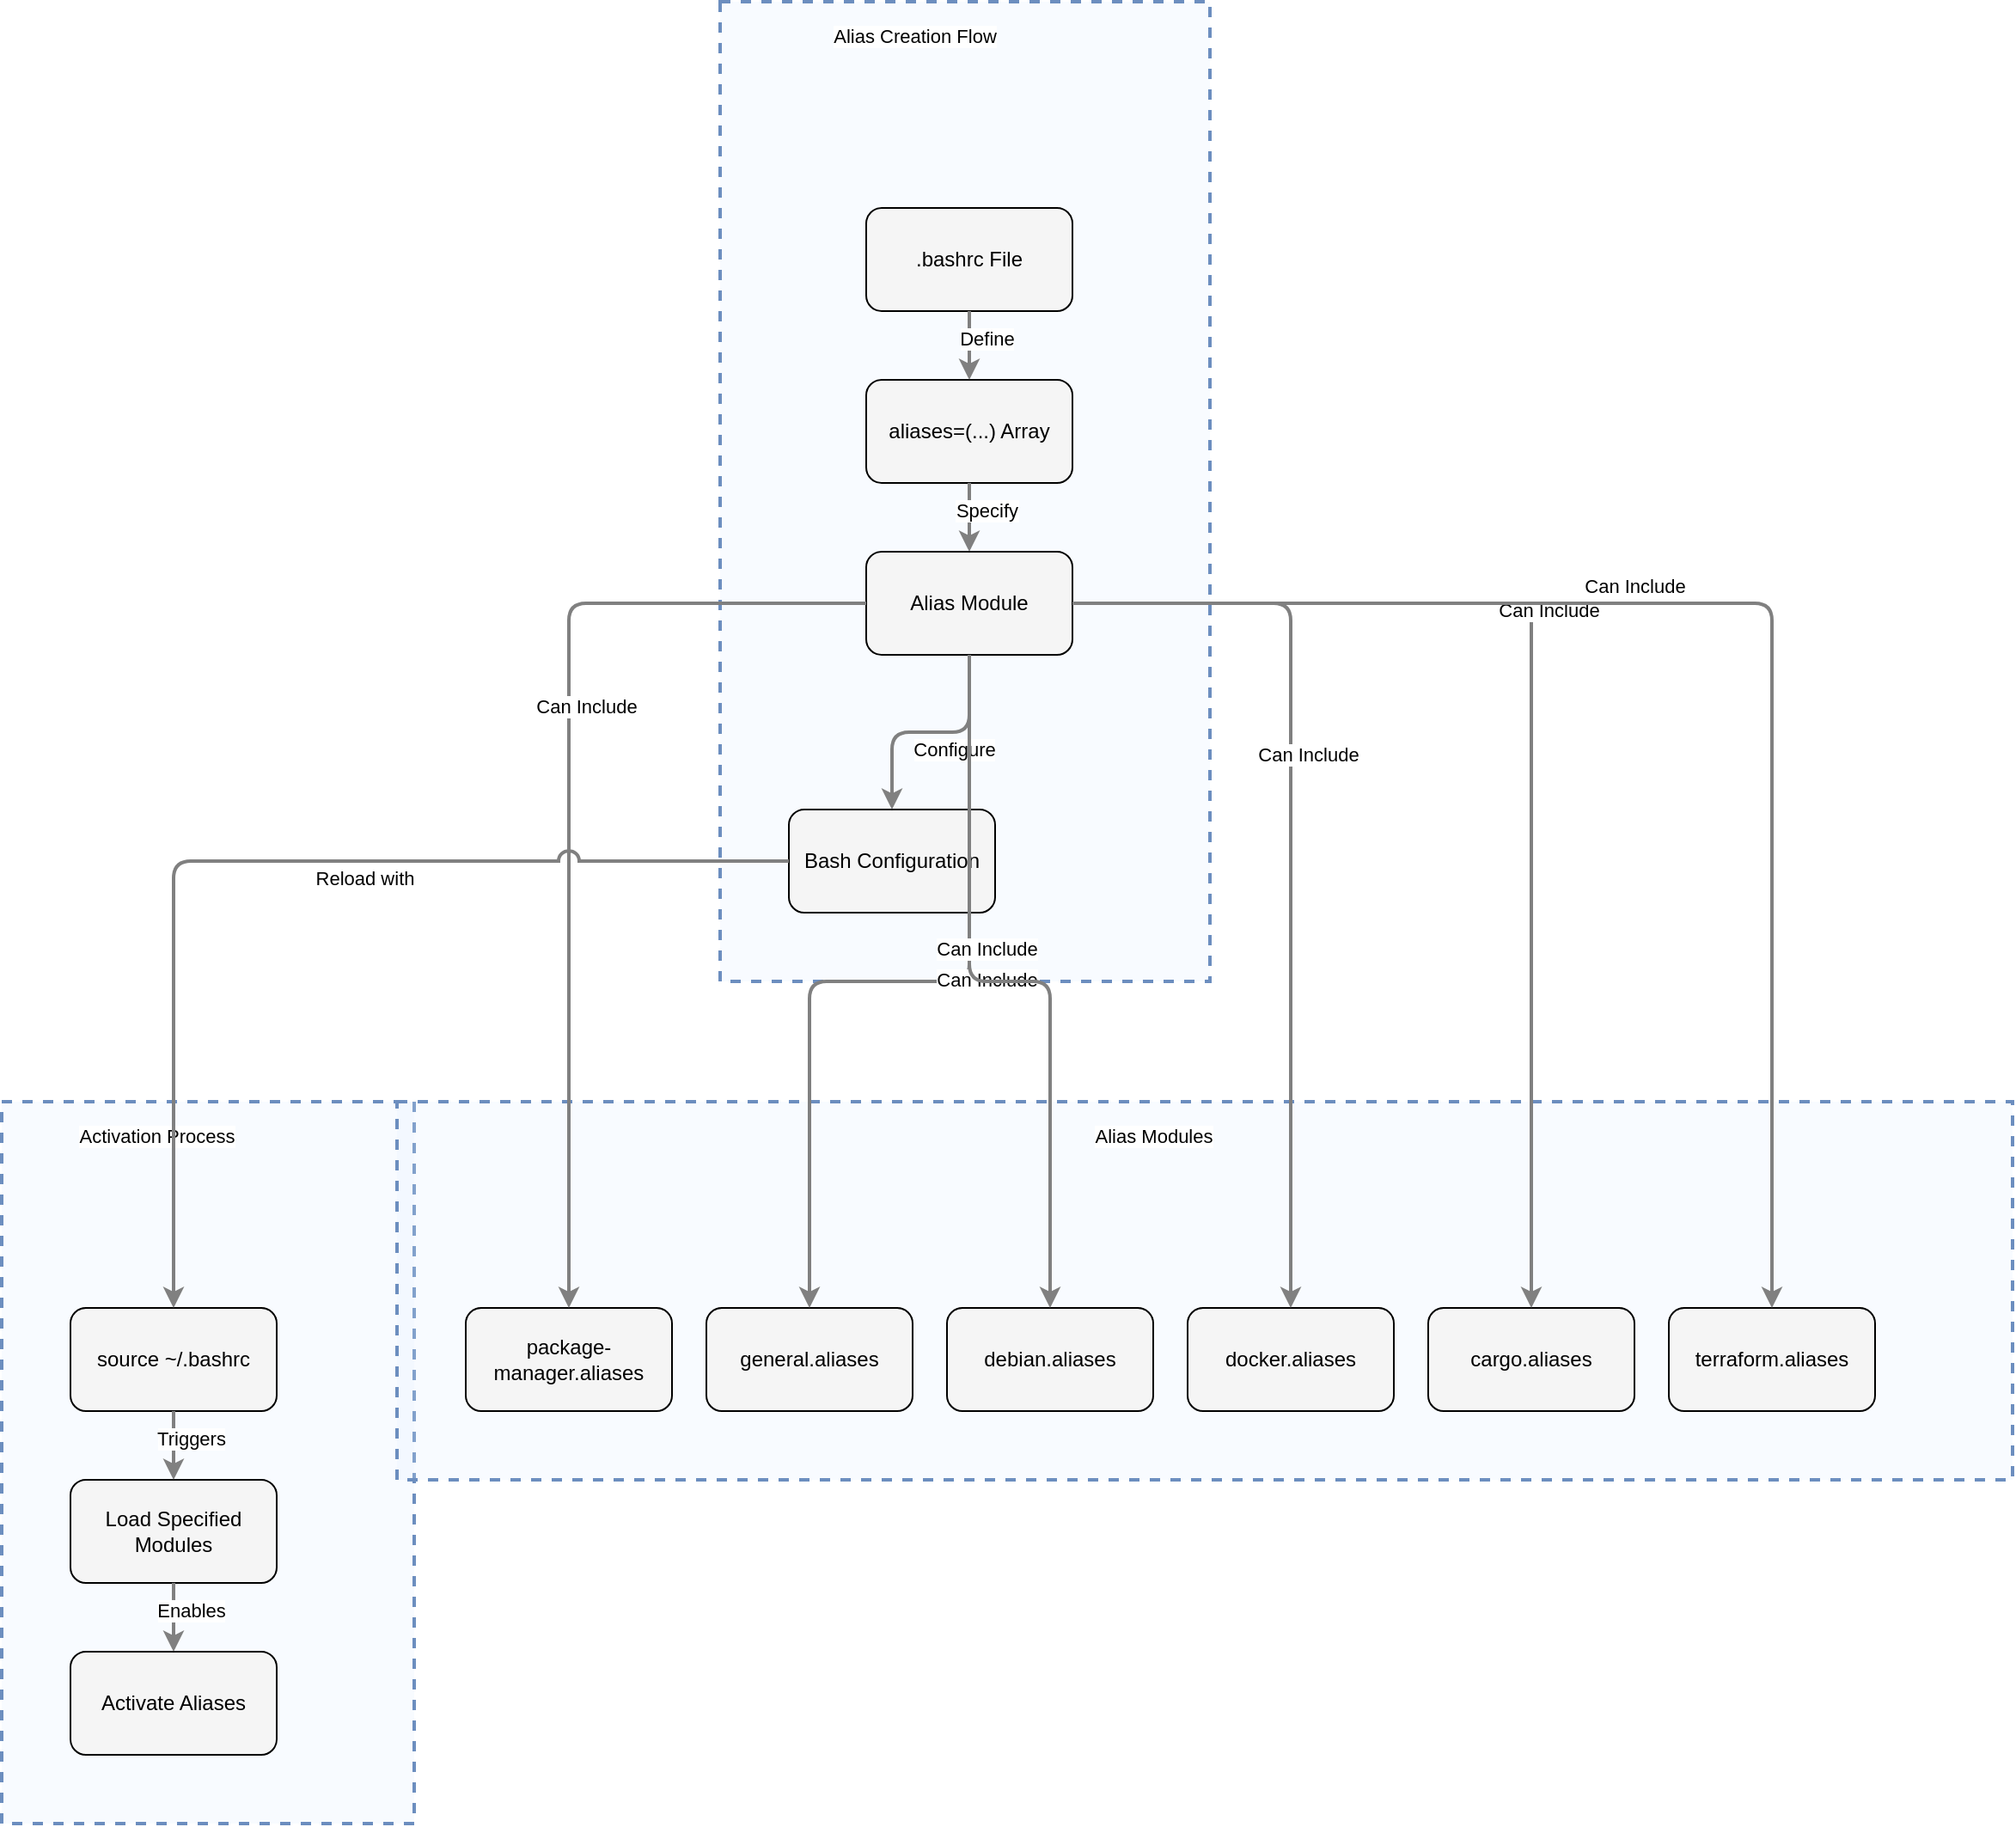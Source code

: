 <?xml version="1.0" encoding="UTF-8"?>
      <mxfile version="14.6.5" type="device">
        <diagram id="codeviz-diagram" name="System Diagram">
          <mxGraphModel dx="1000" dy="1000" grid="1" gridSize="10" guides="1" tooltips="1" connect="1" arrows="1" fold="1" page="1" pageScale="1" pageWidth="1169" pageHeight="827" math="0" shadow="0">
            <root>
              <mxCell id="0"/>
              <mxCell id="1" parent="0"/>
              <mxCell id="subGraph2" value="" style="html=1;whiteSpace=wrap;container=1;fillColor=#dae8fc;strokeColor=#6c8ebf;dashed=1;fillOpacity=20;strokeWidth=2;containerType=none;recursiveResize=0;movable=1;resizable=1;autosize=0;dropTarget=0" vertex="1" parent="1">
                <mxGeometry x="22" y="662" width="240" height="420" as="geometry"/>
              </mxCell>
              <mxCell id="subGraph2_label" value="Activation Process" style="edgeLabel;html=1;align=center;verticalAlign=middle;resizable=0;labelBackgroundColor=white;spacing=5" vertex="1" parent="1">
                <mxGeometry x="30" y="670" width="164" height="24" as="geometry"/>
              </mxCell>
<mxCell id="subGraph1" value="" style="html=1;whiteSpace=wrap;container=1;fillColor=#dae8fc;strokeColor=#6c8ebf;dashed=1;fillOpacity=20;strokeWidth=2;containerType=none;recursiveResize=0;movable=1;resizable=1;autosize=0;dropTarget=0" vertex="1" parent="1">
                <mxGeometry x="252" y="662" width="940" height="220" as="geometry"/>
              </mxCell>
              <mxCell id="subGraph1_label" value="Alias Modules" style="edgeLabel;html=1;align=center;verticalAlign=middle;resizable=0;labelBackgroundColor=white;spacing=5" vertex="1" parent="1">
                <mxGeometry x="260" y="670" width="864" height="24" as="geometry"/>
              </mxCell>
<mxCell id="subGraph0" value="" style="html=1;whiteSpace=wrap;container=1;fillColor=#dae8fc;strokeColor=#6c8ebf;dashed=1;fillOpacity=20;strokeWidth=2;containerType=none;recursiveResize=0;movable=1;resizable=1;autosize=0;dropTarget=0" vertex="1" parent="1">
                <mxGeometry x="440" y="22" width="285" height="570" as="geometry"/>
              </mxCell>
              <mxCell id="subGraph0_label" value="Alias Creation Flow" style="edgeLabel;html=1;align=center;verticalAlign=middle;resizable=0;labelBackgroundColor=white;spacing=5" vertex="1" parent="1">
                <mxGeometry x="448" y="30" width="209" height="24" as="geometry"/>
              </mxCell>
              <mxCell id="userInput" value=".bashrc File" style="rounded=1;whiteSpace=wrap;html=1;fillColor=#f5f5f5" vertex="1" parent="subGraph0">
                    <mxGeometry x="85" y="120" width="120" height="60" as="geometry"/>
                  </mxCell>
<mxCell id="aliasArray" value="aliases=(...) Array" style="rounded=1;whiteSpace=wrap;html=1;fillColor=#f5f5f5" vertex="1" parent="subGraph0">
                    <mxGeometry x="85" y="220" width="120" height="60" as="geometry"/>
                  </mxCell>
<mxCell id="aliasModule" value="Alias Module" style="rounded=1;whiteSpace=wrap;html=1;fillColor=#f5f5f5" vertex="1" parent="subGraph0">
                    <mxGeometry x="85" y="320" width="120" height="60" as="geometry"/>
                  </mxCell>
<mxCell id="bashConfig" value="Bash Configuration" style="rounded=1;whiteSpace=wrap;html=1;fillColor=#f5f5f5" vertex="1" parent="subGraph0">
                    <mxGeometry x="40" y="470" width="120" height="60" as="geometry"/>
                  </mxCell>
<mxCell id="generalAliases" value="general.aliases" style="rounded=1;whiteSpace=wrap;html=1;fillColor=#f5f5f5" vertex="1" parent="subGraph1">
                    <mxGeometry x="180" y="120" width="120" height="60" as="geometry"/>
                  </mxCell>
<mxCell id="dockerAliases" value="docker.aliases" style="rounded=1;whiteSpace=wrap;html=1;fillColor=#f5f5f5" vertex="1" parent="subGraph1">
                    <mxGeometry x="460" y="120" width="120" height="60" as="geometry"/>
                  </mxCell>
<mxCell id="packageAliases" value="package-manager.aliases" style="rounded=1;whiteSpace=wrap;html=1;fillColor=#f5f5f5" vertex="1" parent="subGraph1">
                    <mxGeometry x="40" y="120" width="120" height="60" as="geometry"/>
                  </mxCell>
<mxCell id="cargoAliases" value="cargo.aliases" style="rounded=1;whiteSpace=wrap;html=1;fillColor=#f5f5f5" vertex="1" parent="subGraph1">
                    <mxGeometry x="600" y="120" width="120" height="60" as="geometry"/>
                  </mxCell>
<mxCell id="terraformAliases" value="terraform.aliases" style="rounded=1;whiteSpace=wrap;html=1;fillColor=#f5f5f5" vertex="1" parent="subGraph1">
                    <mxGeometry x="740" y="120" width="120" height="60" as="geometry"/>
                  </mxCell>
<mxCell id="debianAliases" value="debian.aliases" style="rounded=1;whiteSpace=wrap;html=1;fillColor=#f5f5f5" vertex="1" parent="subGraph1">
                    <mxGeometry x="320" y="120" width="120" height="60" as="geometry"/>
                  </mxCell>
<mxCell id="sourceConfig" value="source ~/.bashrc" style="rounded=1;whiteSpace=wrap;html=1;fillColor=#f5f5f5" vertex="1" parent="subGraph2">
                    <mxGeometry x="40" y="120" width="120" height="60" as="geometry"/>
                  </mxCell>
<mxCell id="loadModules" value="Load Specified Modules" style="rounded=1;whiteSpace=wrap;html=1;fillColor=#f5f5f5" vertex="1" parent="subGraph2">
                    <mxGeometry x="40" y="220" width="120" height="60" as="geometry"/>
                  </mxCell>
<mxCell id="activateAliases" value="Activate Aliases" style="rounded=1;whiteSpace=wrap;html=1;fillColor=#f5f5f5" vertex="1" parent="subGraph2">
                    <mxGeometry x="40" y="320" width="120" height="60" as="geometry"/>
                  </mxCell>
              <mxCell id="edge-L_userInput_aliasArray_0" style="edgeStyle=orthogonalEdgeStyle;rounded=1;orthogonalLoop=1;jettySize=auto;html=1;strokeColor=#808080;strokeWidth=2;jumpStyle=arc;jumpSize=10;spacing=15;labelBackgroundColor=white;labelBorderColor=none" edge="1" parent="1" source="userInput" target="aliasArray">
                  <mxGeometry relative="1" as="geometry"/>
                </mxCell>
                <mxCell id="edge-L_userInput_aliasArray_0_label" value="Define" style="edgeLabel;html=1;align=center;verticalAlign=middle;resizable=0;points=[];" vertex="1" connectable="0" parent="edge-L_userInput_aliasArray_0">
                  <mxGeometry x="-0.2" y="10" relative="1" as="geometry">
                    <mxPoint as="offset"/>
                  </mxGeometry>
                </mxCell>
<mxCell id="edge-L_aliasArray_aliasModule_1" style="edgeStyle=orthogonalEdgeStyle;rounded=1;orthogonalLoop=1;jettySize=auto;html=1;strokeColor=#808080;strokeWidth=2;jumpStyle=arc;jumpSize=10;spacing=15;labelBackgroundColor=white;labelBorderColor=none" edge="1" parent="1" source="aliasArray" target="aliasModule">
                  <mxGeometry relative="1" as="geometry"/>
                </mxCell>
                <mxCell id="edge-L_aliasArray_aliasModule_1_label" value="Specify" style="edgeLabel;html=1;align=center;verticalAlign=middle;resizable=0;points=[];" vertex="1" connectable="0" parent="edge-L_aliasArray_aliasModule_1">
                  <mxGeometry x="-0.2" y="10" relative="1" as="geometry">
                    <mxPoint as="offset"/>
                  </mxGeometry>
                </mxCell>
<mxCell id="edge-L_aliasModule_bashConfig_2" style="edgeStyle=orthogonalEdgeStyle;rounded=1;orthogonalLoop=1;jettySize=auto;html=1;strokeColor=#808080;strokeWidth=2;jumpStyle=arc;jumpSize=10;spacing=15;labelBackgroundColor=white;labelBorderColor=none" edge="1" parent="1" source="aliasModule" target="bashConfig">
                  <mxGeometry relative="1" as="geometry"/>
                </mxCell>
                <mxCell id="edge-L_aliasModule_bashConfig_2_label" value="Configure" style="edgeLabel;html=1;align=center;verticalAlign=middle;resizable=0;points=[];" vertex="1" connectable="0" parent="edge-L_aliasModule_bashConfig_2">
                  <mxGeometry x="-0.2" y="10" relative="1" as="geometry">
                    <mxPoint as="offset"/>
                  </mxGeometry>
                </mxCell>
<mxCell id="edge-L_aliasModule_generalAliases_3" style="edgeStyle=orthogonalEdgeStyle;rounded=1;orthogonalLoop=1;jettySize=auto;html=1;strokeColor=#808080;strokeWidth=2;jumpStyle=arc;jumpSize=10;spacing=15;labelBackgroundColor=white;labelBorderColor=none" edge="1" parent="1" source="aliasModule" target="generalAliases">
                  <mxGeometry relative="1" as="geometry"/>
                </mxCell>
                <mxCell id="edge-L_aliasModule_generalAliases_3_label" value="Can Include" style="edgeLabel;html=1;align=center;verticalAlign=middle;resizable=0;points=[];" vertex="1" connectable="0" parent="edge-L_aliasModule_generalAliases_3">
                  <mxGeometry x="-0.2" y="10" relative="1" as="geometry">
                    <mxPoint as="offset"/>
                  </mxGeometry>
                </mxCell>
<mxCell id="edge-L_aliasModule_dockerAliases_4" style="edgeStyle=orthogonalEdgeStyle;rounded=1;orthogonalLoop=1;jettySize=auto;html=1;strokeColor=#808080;strokeWidth=2;jumpStyle=arc;jumpSize=10;spacing=15;labelBackgroundColor=white;labelBorderColor=none" edge="1" parent="1" source="aliasModule" target="dockerAliases">
                  <mxGeometry relative="1" as="geometry"/>
                </mxCell>
                <mxCell id="edge-L_aliasModule_dockerAliases_4_label" value="Can Include" style="edgeLabel;html=1;align=center;verticalAlign=middle;resizable=0;points=[];" vertex="1" connectable="0" parent="edge-L_aliasModule_dockerAliases_4">
                  <mxGeometry x="-0.2" y="10" relative="1" as="geometry">
                    <mxPoint as="offset"/>
                  </mxGeometry>
                </mxCell>
<mxCell id="edge-L_aliasModule_packageAliases_5" style="edgeStyle=orthogonalEdgeStyle;rounded=1;orthogonalLoop=1;jettySize=auto;html=1;strokeColor=#808080;strokeWidth=2;jumpStyle=arc;jumpSize=10;spacing=15;labelBackgroundColor=white;labelBorderColor=none" edge="1" parent="1" source="aliasModule" target="packageAliases">
                  <mxGeometry relative="1" as="geometry"/>
                </mxCell>
                <mxCell id="edge-L_aliasModule_packageAliases_5_label" value="Can Include" style="edgeLabel;html=1;align=center;verticalAlign=middle;resizable=0;points=[];" vertex="1" connectable="0" parent="edge-L_aliasModule_packageAliases_5">
                  <mxGeometry x="-0.2" y="10" relative="1" as="geometry">
                    <mxPoint as="offset"/>
                  </mxGeometry>
                </mxCell>
<mxCell id="edge-L_aliasModule_cargoAliases_6" style="edgeStyle=orthogonalEdgeStyle;rounded=1;orthogonalLoop=1;jettySize=auto;html=1;strokeColor=#808080;strokeWidth=2;jumpStyle=arc;jumpSize=10;spacing=15;labelBackgroundColor=white;labelBorderColor=none" edge="1" parent="1" source="aliasModule" target="cargoAliases">
                  <mxGeometry relative="1" as="geometry"/>
                </mxCell>
                <mxCell id="edge-L_aliasModule_cargoAliases_6_label" value="Can Include" style="edgeLabel;html=1;align=center;verticalAlign=middle;resizable=0;points=[];" vertex="1" connectable="0" parent="edge-L_aliasModule_cargoAliases_6">
                  <mxGeometry x="-0.2" y="10" relative="1" as="geometry">
                    <mxPoint as="offset"/>
                  </mxGeometry>
                </mxCell>
<mxCell id="edge-L_aliasModule_terraformAliases_7" style="edgeStyle=orthogonalEdgeStyle;rounded=1;orthogonalLoop=1;jettySize=auto;html=1;strokeColor=#808080;strokeWidth=2;jumpStyle=arc;jumpSize=10;spacing=15;labelBackgroundColor=white;labelBorderColor=none" edge="1" parent="1" source="aliasModule" target="terraformAliases">
                  <mxGeometry relative="1" as="geometry"/>
                </mxCell>
                <mxCell id="edge-L_aliasModule_terraformAliases_7_label" value="Can Include" style="edgeLabel;html=1;align=center;verticalAlign=middle;resizable=0;points=[];" vertex="1" connectable="0" parent="edge-L_aliasModule_terraformAliases_7">
                  <mxGeometry x="-0.2" y="10" relative="1" as="geometry">
                    <mxPoint as="offset"/>
                  </mxGeometry>
                </mxCell>
<mxCell id="edge-L_aliasModule_debianAliases_8" style="edgeStyle=orthogonalEdgeStyle;rounded=1;orthogonalLoop=1;jettySize=auto;html=1;strokeColor=#808080;strokeWidth=2;jumpStyle=arc;jumpSize=10;spacing=15;labelBackgroundColor=white;labelBorderColor=none" edge="1" parent="1" source="aliasModule" target="debianAliases">
                  <mxGeometry relative="1" as="geometry"/>
                </mxCell>
                <mxCell id="edge-L_aliasModule_debianAliases_8_label" value="Can Include" style="edgeLabel;html=1;align=center;verticalAlign=middle;resizable=0;points=[];" vertex="1" connectable="0" parent="edge-L_aliasModule_debianAliases_8">
                  <mxGeometry x="-0.2" y="10" relative="1" as="geometry">
                    <mxPoint as="offset"/>
                  </mxGeometry>
                </mxCell>
<mxCell id="edge-L_bashConfig_sourceConfig_9" style="edgeStyle=orthogonalEdgeStyle;rounded=1;orthogonalLoop=1;jettySize=auto;html=1;strokeColor=#808080;strokeWidth=2;jumpStyle=arc;jumpSize=10;spacing=15;labelBackgroundColor=white;labelBorderColor=none" edge="1" parent="1" source="bashConfig" target="sourceConfig">
                  <mxGeometry relative="1" as="geometry"/>
                </mxCell>
                <mxCell id="edge-L_bashConfig_sourceConfig_9_label" value="Reload with" style="edgeLabel;html=1;align=center;verticalAlign=middle;resizable=0;points=[];" vertex="1" connectable="0" parent="edge-L_bashConfig_sourceConfig_9">
                  <mxGeometry x="-0.2" y="10" relative="1" as="geometry">
                    <mxPoint as="offset"/>
                  </mxGeometry>
                </mxCell>
<mxCell id="edge-L_sourceConfig_loadModules_10" style="edgeStyle=orthogonalEdgeStyle;rounded=1;orthogonalLoop=1;jettySize=auto;html=1;strokeColor=#808080;strokeWidth=2;jumpStyle=arc;jumpSize=10;spacing=15;labelBackgroundColor=white;labelBorderColor=none" edge="1" parent="1" source="sourceConfig" target="loadModules">
                  <mxGeometry relative="1" as="geometry"/>
                </mxCell>
                <mxCell id="edge-L_sourceConfig_loadModules_10_label" value="Triggers" style="edgeLabel;html=1;align=center;verticalAlign=middle;resizable=0;points=[];" vertex="1" connectable="0" parent="edge-L_sourceConfig_loadModules_10">
                  <mxGeometry x="-0.2" y="10" relative="1" as="geometry">
                    <mxPoint as="offset"/>
                  </mxGeometry>
                </mxCell>
<mxCell id="edge-L_loadModules_activateAliases_11" style="edgeStyle=orthogonalEdgeStyle;rounded=1;orthogonalLoop=1;jettySize=auto;html=1;strokeColor=#808080;strokeWidth=2;jumpStyle=arc;jumpSize=10;spacing=15;labelBackgroundColor=white;labelBorderColor=none" edge="1" parent="1" source="loadModules" target="activateAliases">
                  <mxGeometry relative="1" as="geometry"/>
                </mxCell>
                <mxCell id="edge-L_loadModules_activateAliases_11_label" value="Enables" style="edgeLabel;html=1;align=center;verticalAlign=middle;resizable=0;points=[];" vertex="1" connectable="0" parent="edge-L_loadModules_activateAliases_11">
                  <mxGeometry x="-0.2" y="10" relative="1" as="geometry">
                    <mxPoint as="offset"/>
                  </mxGeometry>
                </mxCell>
            </root>
          </mxGraphModel>
        </diagram>
      </mxfile>